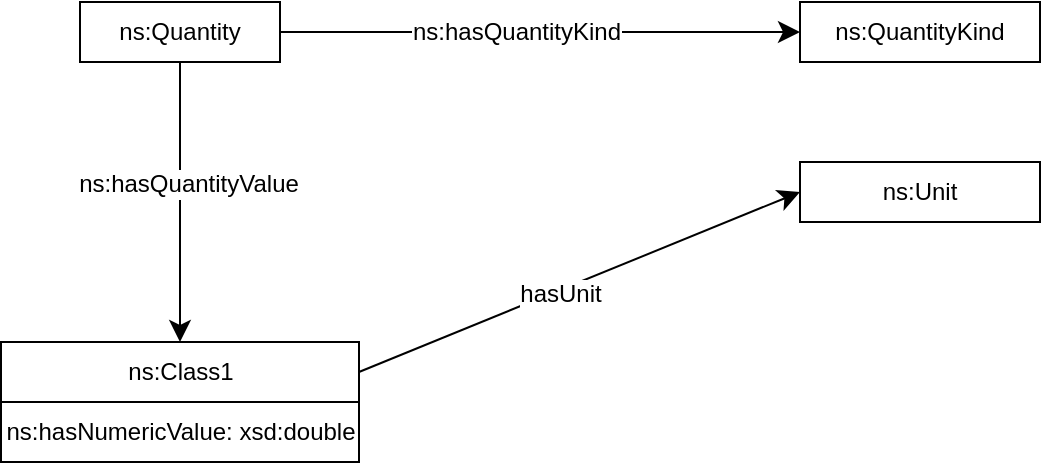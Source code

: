 <mxfile>
    <diagram id="ek3CJzyLlA5unndnA4xw" name="Page-1">
        <mxGraphModel dx="682" dy="744" grid="1" gridSize="10" guides="1" tooltips="1" connect="1" arrows="1" fold="1" page="1" pageScale="1" pageWidth="850" pageHeight="1100" math="0" shadow="0">
            <root>
                <mxCell id="0"/>
                <mxCell id="1" parent="0"/>
                <mxCell id="4" value="ns:Quantity" style="rounded=0;whiteSpace=wrap;html=1;snapToPoint=1;points=[[0.1,0],[0.2,0],[0.3,0],[0.4,0],[0.5,0],[0.6,0],[0.7,0],[0.8,0],[0.9,0],[0,0.1],[0,0.3],[0,0.5],[0,0.7],[0,0.9],[0.1,1],[0.2,1],[0.3,1],[0.4,1],[0.5,1],[0.6,1],[0.7,1],[0.8,1],[0.9,1],[1,0.1],[1,0.3],[1,0.5],[1,0.7],[1,0.9]];" vertex="1" parent="1">
                    <mxGeometry x="140" y="120" width="100" height="30" as="geometry"/>
                </mxCell>
                <mxCell id="5" value="" style="endArrow=classic;html=1;exitX=0.5;exitY=1;exitDx=0;exitDy=0;entryX=0.5;entryY=0;entryDx=0;entryDy=0;endSize=8;arcSize=0;" edge="1" source="4" target="19" parent="1">
                    <mxGeometry width="50" height="50" relative="1" as="geometry">
                        <mxPoint x="120" y="238.33" as="sourcePoint"/>
                        <mxPoint x="190" y="270" as="targetPoint"/>
                    </mxGeometry>
                </mxCell>
                <mxCell id="6" value="&lt;div&gt;ns:hasQuantityValue&lt;/div&gt;" style="text;html=1;align=center;verticalAlign=middle;resizable=0;points=[];labelBackgroundColor=#ffffff;" vertex="1" connectable="0" parent="5">
                    <mxGeometry x="-0.127" relative="1" as="geometry">
                        <mxPoint x="4.17" as="offset"/>
                    </mxGeometry>
                </mxCell>
                <mxCell id="9" value="" style="endArrow=classic;html=1;exitX=1;exitY=0.5;exitDx=0;exitDy=0;entryX=0;entryY=0.5;entryDx=0;entryDy=0;endSize=8;arcSize=0;" edge="1" source="4" target="14" parent="1">
                    <mxGeometry width="50" height="50" relative="1" as="geometry">
                        <mxPoint x="310" y="134.5" as="sourcePoint"/>
                        <mxPoint x="484" y="134.5" as="targetPoint"/>
                    </mxGeometry>
                </mxCell>
                <mxCell id="10" value="&lt;div&gt;ns:hasQuantityKind&lt;/div&gt;" style="text;html=1;align=center;verticalAlign=middle;resizable=0;points=[];labelBackgroundColor=#ffffff;" vertex="1" connectable="0" parent="9">
                    <mxGeometry x="-0.127" relative="1" as="geometry">
                        <mxPoint x="4.17" as="offset"/>
                    </mxGeometry>
                </mxCell>
                <mxCell id="11" value="" style="endArrow=classic;html=1;exitX=1;exitY=0.5;exitDx=0;exitDy=0;endSize=8;arcSize=0;entryX=0;entryY=0.5;entryDx=0;entryDy=0;" edge="1" parent="1" source="19" target="15">
                    <mxGeometry width="50" height="50" relative="1" as="geometry">
                        <mxPoint x="240" y="285" as="sourcePoint"/>
                        <mxPoint x="480" y="220" as="targetPoint"/>
                    </mxGeometry>
                </mxCell>
                <mxCell id="12" value="&lt;div&gt;hasUnit&lt;/div&gt;" style="text;html=1;align=center;verticalAlign=middle;resizable=0;points=[];labelBackgroundColor=#ffffff;" vertex="1" connectable="0" parent="11">
                    <mxGeometry x="-0.127" relative="1" as="geometry">
                        <mxPoint x="4.17" as="offset"/>
                    </mxGeometry>
                </mxCell>
                <mxCell id="14" value="ns:QuantityKind" style="rounded=0;whiteSpace=wrap;html=1;snapToPoint=1;points=[[0.1,0],[0.2,0],[0.3,0],[0.4,0],[0.5,0],[0.6,0],[0.7,0],[0.8,0],[0.9,0],[0,0.1],[0,0.3],[0,0.5],[0,0.7],[0,0.9],[0.1,1],[0.2,1],[0.3,1],[0.4,1],[0.5,1],[0.6,1],[0.7,1],[0.8,1],[0.9,1],[1,0.1],[1,0.3],[1,0.5],[1,0.7],[1,0.9]];" vertex="1" parent="1">
                    <mxGeometry x="500" y="120.0" width="120" height="30" as="geometry"/>
                </mxCell>
                <mxCell id="15" value="ns:Unit" style="rounded=0;whiteSpace=wrap;html=1;snapToPoint=1;points=[[0.1,0],[0.2,0],[0.3,0],[0.4,0],[0.5,0],[0.6,0],[0.7,0],[0.8,0],[0.9,0],[0,0.1],[0,0.3],[0,0.5],[0,0.7],[0,0.9],[0.1,1],[0.2,1],[0.3,1],[0.4,1],[0.5,1],[0.6,1],[0.7,1],[0.8,1],[0.9,1],[1,0.1],[1,0.3],[1,0.5],[1,0.7],[1,0.9]];" vertex="1" parent="1">
                    <mxGeometry x="500" y="200.0" width="120" height="30" as="geometry"/>
                </mxCell>
                <mxCell id="18" value="ns:hasNumericValue: xsd:double" style="rounded=0;whiteSpace=wrap;html=1;snapToPoint=1;points=[[0.1,0],[0.2,0],[0.3,0],[0.4,0],[0.5,0],[0.6,0],[0.7,0],[0.8,0],[0.9,0],[0,0.1],[0,0.3],[0,0.5],[0,0.7],[0,0.9],[0.1,1],[0.2,1],[0.3,1],[0.4,1],[0.5,1],[0.6,1],[0.7,1],[0.8,1],[0.9,1],[1,0.1],[1,0.3],[1,0.5],[1,0.7],[1,0.9]];" vertex="1" parent="1">
                    <mxGeometry x="100.5" y="320.0" width="179" height="30" as="geometry"/>
                </mxCell>
                <mxCell id="19" value="ns:Class1" style="rounded=0;whiteSpace=wrap;html=1;snapToPoint=1;points=[[0.1,0],[0.2,0],[0.3,0],[0.4,0],[0.5,0],[0.6,0],[0.7,0],[0.8,0],[0.9,0],[0,0.1],[0,0.3],[0,0.5],[0,0.7],[0,0.9],[0.1,1],[0.2,1],[0.3,1],[0.4,1],[0.5,1],[0.6,1],[0.7,1],[0.8,1],[0.9,1],[1,0.1],[1,0.3],[1,0.5],[1,0.7],[1,0.9]];" vertex="1" parent="1">
                    <mxGeometry x="100.5" y="290.0" width="179" height="30" as="geometry"/>
                </mxCell>
            </root>
        </mxGraphModel>
    </diagram>
</mxfile>